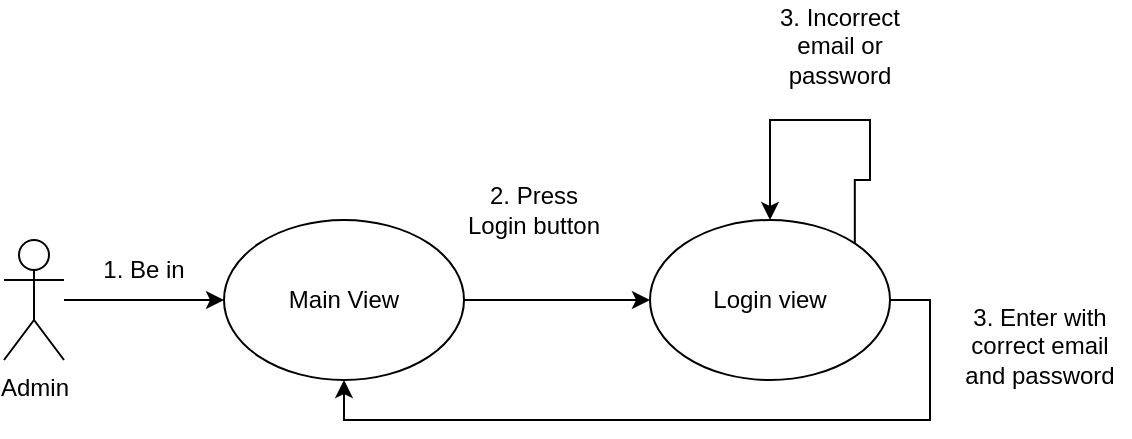 <mxfile version="17.1.0" type="google"><diagram id="ASh3UsHFkmxA-TOTyOjV" name="Page-1"><mxGraphModel grid="1" gridSize="10" guides="1" tooltips="1" connect="1" arrows="1" page="1" fold="1" pageScale="1" pageWidth="827" pageHeight="1169" math="0" shadow="0"><root><mxCell id="0"/><mxCell id="1" parent="0"/><mxCell id="QcUXpb_GQ7igvXcguA_p-1" style="edgeStyle=orthogonalEdgeStyle;rounded=0;orthogonalLoop=1;jettySize=auto;html=1;entryX=0;entryY=0.5;entryDx=0;entryDy=0;" parent="1" source="QcUXpb_GQ7igvXcguA_p-2" target="QcUXpb_GQ7igvXcguA_p-4" edge="1"><mxGeometry relative="1" as="geometry"/></mxCell><mxCell id="QcUXpb_GQ7igvXcguA_p-2" value="Admin" style="shape=umlActor;verticalLabelPosition=bottom;verticalAlign=top;html=1;outlineConnect=0;" parent="1" vertex="1"><mxGeometry x="7" y="350" width="30" height="60" as="geometry"/></mxCell><mxCell id="QcUXpb_GQ7igvXcguA_p-3" style="edgeStyle=orthogonalEdgeStyle;rounded=0;orthogonalLoop=1;jettySize=auto;html=1;entryX=0;entryY=0.5;entryDx=0;entryDy=0;" parent="1" source="QcUXpb_GQ7igvXcguA_p-4" target="QcUXpb_GQ7igvXcguA_p-6" edge="1"><mxGeometry relative="1" as="geometry"/></mxCell><mxCell id="QcUXpb_GQ7igvXcguA_p-4" value="Main View" style="ellipse;whiteSpace=wrap;html=1;" parent="1" vertex="1"><mxGeometry x="117" y="340" width="120" height="80" as="geometry"/></mxCell><mxCell id="2dzcT3Fbx4GeL5gT_WKq-1" style="edgeStyle=orthogonalEdgeStyle;rounded=0;orthogonalLoop=1;jettySize=auto;html=1;exitX=1;exitY=0.5;exitDx=0;exitDy=0;entryX=0.5;entryY=1;entryDx=0;entryDy=0;" edge="1" parent="1" source="QcUXpb_GQ7igvXcguA_p-6" target="QcUXpb_GQ7igvXcguA_p-4"><mxGeometry relative="1" as="geometry"/></mxCell><mxCell id="QcUXpb_GQ7igvXcguA_p-6" value="&lt;font face=&quot;helvetica&quot;&gt;Login view&lt;/font&gt;" style="ellipse;whiteSpace=wrap;html=1;" parent="1" vertex="1"><mxGeometry x="330" y="340" width="120" height="80" as="geometry"/></mxCell><mxCell id="QcUXpb_GQ7igvXcguA_p-8" value="1. Be in" style="text;html=1;strokeColor=none;fillColor=none;align=center;verticalAlign=middle;whiteSpace=wrap;rounded=0;" parent="1" vertex="1"><mxGeometry x="47" y="350" width="60" height="30" as="geometry"/></mxCell><mxCell id="QcUXpb_GQ7igvXcguA_p-9" value="2.&amp;nbsp;Press Login button" style="text;html=1;strokeColor=none;fillColor=none;align=center;verticalAlign=middle;whiteSpace=wrap;rounded=0;" parent="1" vertex="1"><mxGeometry x="237" y="320" width="70" height="30" as="geometry"/></mxCell><mxCell id="QcUXpb_GQ7igvXcguA_p-10" value="3. Enter with correct email and password" style="text;html=1;strokeColor=none;fillColor=none;align=center;verticalAlign=middle;whiteSpace=wrap;rounded=0;" parent="1" vertex="1"><mxGeometry x="480" y="380" width="90" height="45" as="geometry"/></mxCell><mxCell id="2dzcT3Fbx4GeL5gT_WKq-2" style="edgeStyle=orthogonalEdgeStyle;rounded=0;orthogonalLoop=1;jettySize=auto;html=1;exitX=1;exitY=0;exitDx=0;exitDy=0;entryX=0.5;entryY=0;entryDx=0;entryDy=0;" edge="1" parent="1" source="QcUXpb_GQ7igvXcguA_p-6" target="QcUXpb_GQ7igvXcguA_p-6"><mxGeometry relative="1" as="geometry"><Array as="points"><mxPoint x="432" y="320"/><mxPoint x="440" y="320"/><mxPoint x="440" y="290"/><mxPoint x="390" y="290"/></Array></mxGeometry></mxCell><mxCell id="2dzcT3Fbx4GeL5gT_WKq-3" value="3. Incorrect email or password" style="text;html=1;strokeColor=none;fillColor=none;align=center;verticalAlign=middle;whiteSpace=wrap;rounded=0;" vertex="1" parent="1"><mxGeometry x="380" y="230" width="90" height="45" as="geometry"/></mxCell></root></mxGraphModel></diagram></mxfile>
